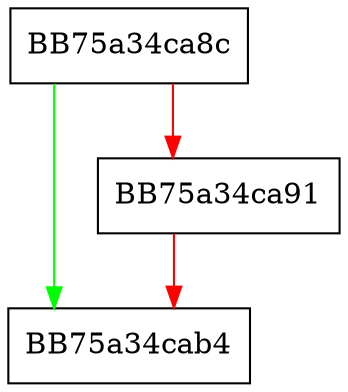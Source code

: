 digraph DeallocateNode {
  node [shape="box"];
  graph [splines=ortho];
  BB75a34ca8c -> BB75a34cab4 [color="green"];
  BB75a34ca8c -> BB75a34ca91 [color="red"];
  BB75a34ca91 -> BB75a34cab4 [color="red"];
}
